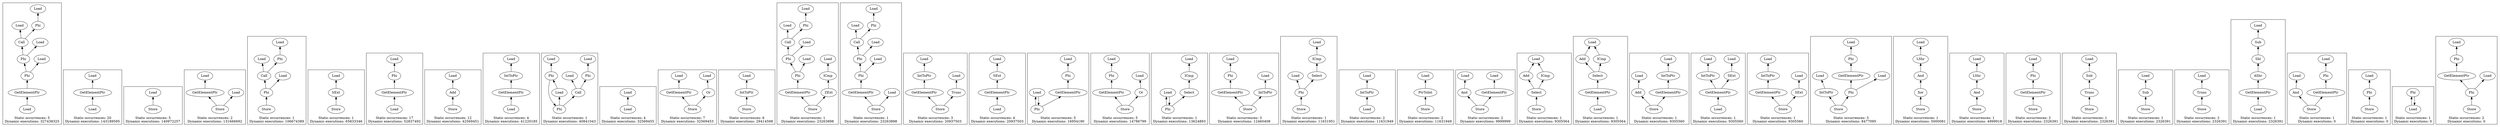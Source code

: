 strict digraph {
rankdir=BT
subgraph {
"0_89" [label="Call"]
"0_88" [label="Load"]
"0_89" -> "0_88"
"0_59" [label="Phi"]
"0_89" -> "0_59"
"0_48" [label="GetElementPtr"]
"0_47" [label="Phi"]
"0_48" -> "0_47"
"0_49" [label="Load"]
"0_49" -> "0_48"
"0_100" [label="Phi"]
"0_100" -> "0_89"
"0_52" [label="Load"]
"0_59" -> "0_52"
"0_98" [label="Load"]
"0_100" -> "0_98"
"0_44" [label="Load"]
"0_47" -> "0_44"
"0_47" -> "0_100"
cluster=true
label="Static occurrences: 5\nDynamic executions: 327438325"
}
subgraph {
"1_87" [label="GetElementPtr"]
"1_86" [label="Load"]
"1_87" -> "1_86"
"1_88" [label="Load"]
"1_88" -> "1_87"
cluster=true
label="Static occurrences: 20\nDynamic executions: 143189595"
}
subgraph {
"2_5" [label="Store"]
"2_4" [label="Load"]
"2_5" -> "2_4"
cluster=true
label="Static occurrences: 5\nDynamic executions: 140972257"
}
subgraph {
"3_92" [label="GetElementPtr"]
"3_91" [label="Load"]
"3_92" -> "3_91"
"3_93" [label="Store"]
"3_93" -> "3_92"
"3_90" [label="Load"]
"3_93" -> "3_90"
cluster=true
label="Static occurrences: 2\nDynamic executions: 131666692"
}
subgraph {
"4_89" [label="Call"]
"4_88" [label="Load"]
"4_89" -> "4_88"
"4_59" [label="Phi"]
"4_89" -> "4_59"
"4_100" [label="Phi"]
"4_100" -> "4_89"
"4_52" [label="Load"]
"4_59" -> "4_52"
"4_98" [label="Load"]
"4_100" -> "4_98"
"4_101" [label="Store"]
"4_101" -> "4_100"
cluster=true
label="Static occurrences: 1\nDynamic executions: 106674389"
}
subgraph {
"5_62" [label="SExt"]
"5_61" [label="Load"]
"5_62" -> "5_61"
"5_63" [label="Store"]
"5_63" -> "5_62"
cluster=true
label="Static occurrences: 1\nDynamic executions: 65833346"
}
subgraph {
"6_146" [label="GetElementPtr"]
"6_141" [label="Phi"]
"6_146" -> "6_141"
"6_147" [label="Load"]
"6_147" -> "6_146"
"6_139" [label="Load"]
"6_141" -> "6_139"
cluster=true
label="Static occurrences: 17\nDynamic executions: 52837492"
}
subgraph {
"7_34" [label="Add"]
"7_33" [label="Load"]
"7_34" -> "7_33"
"7_35" [label="Store"]
"7_35" -> "7_34"
cluster=true
label="Static occurrences: 12\nDynamic executions: 42569451"
}
subgraph {
"8_373" [label="GetElementPtr"]
"8_372" [label="IntToPtr"]
"8_373" -> "8_372"
"8_369" [label="Load"]
"8_372" -> "8_369"
"8_374" [label="Load"]
"8_374" -> "8_373"
cluster=true
label="Static occurrences: 4\nDynamic executions: 41220185"
}
subgraph {
"9_89" [label="Call"]
"9_88" [label="Load"]
"9_89" -> "9_88"
"9_59" [label="Phi"]
"9_89" -> "9_59"
"9_98" [label="Load"]
"9_47" [label="Phi"]
"9_98" -> "9_47"
"9_100" [label="Phi"]
"9_100" -> "9_89"
"9_52" [label="Load"]
"9_59" -> "9_52"
"9_100" -> "9_98"
"9_44" [label="Load"]
"9_47" -> "9_44"
"9_47" -> "9_100"
cluster=true
label="Static occurrences: 1\nDynamic executions: 40841043"
}
subgraph {
"10_53" [label="Load"]
"10_52" [label="Load"]
"10_53" -> "10_52"
cluster=true
label="Static occurrences: 4\nDynamic executions: 32569455"
}
subgraph {
"11_106" [label="GetElementPtr"]
"11_105" [label="Load"]
"11_106" -> "11_105"
"11_108" [label="Or"]
"11_107" [label="Load"]
"11_108" -> "11_107"
"11_109" [label="Store"]
"11_109" -> "11_106"
"11_109" -> "11_108"
cluster=true
label="Static occurrences: 7\nDynamic executions: 32569453"
}
subgraph {
"12_372" [label="IntToPtr"]
"12_369" [label="Load"]
"12_372" -> "12_369"
"12_397" [label="Store"]
"12_397" -> "12_372"
cluster=true
label="Static occurrences: 6\nDynamic executions: 29414598"
}
subgraph {
"13_89" [label="Call"]
"13_88" [label="Load"]
"13_89" -> "13_88"
"13_59" [label="Phi"]
"13_89" -> "13_59"
"13_48" [label="GetElementPtr"]
"13_47" [label="Phi"]
"13_48" -> "13_47"
"13_55" [label="ICmp"]
"13_53" [label="Load"]
"13_55" -> "13_53"
"13_100" [label="Phi"]
"13_100" -> "13_89"
"13_52" [label="Load"]
"13_59" -> "13_52"
"13_98" [label="Load"]
"13_100" -> "13_98"
"13_44" [label="Load"]
"13_47" -> "13_44"
"13_47" -> "13_100"
"13_57" [label="Store"]
"13_57" -> "13_48"
"13_56" [label="ZExt"]
"13_57" -> "13_56"
"13_56" -> "13_55"
cluster=true
label="Static occurrences: 1\nDynamic executions: 23263898"
}
subgraph {
"14_89" [label="Call"]
"14_88" [label="Load"]
"14_89" -> "14_88"
"14_59" [label="Phi"]
"14_89" -> "14_59"
"14_51" [label="GetElementPtr"]
"14_47" [label="Phi"]
"14_51" -> "14_47"
"14_100" [label="Phi"]
"14_100" -> "14_89"
"14_52" [label="Load"]
"14_59" -> "14_52"
"14_98" [label="Load"]
"14_100" -> "14_98"
"14_44" [label="Load"]
"14_47" -> "14_44"
"14_47" -> "14_100"
"14_54" [label="Store"]
"14_54" -> "14_51"
"14_53" [label="Load"]
"14_54" -> "14_53"
cluster=true
label="Static occurrences: 1\nDynamic executions: 23263898"
}
subgraph {
"15_380" [label="GetElementPtr"]
"15_372" [label="IntToPtr"]
"15_380" -> "15_372"
"15_369" [label="Load"]
"15_372" -> "15_369"
"15_400" [label="Store"]
"15_400" -> "15_380"
"15_399" [label="Trunc"]
"15_400" -> "15_399"
"15_398" [label="Load"]
"15_399" -> "15_398"
cluster=true
label="Static occurrences: 3\nDynamic executions: 20937503"
}
subgraph {
"16_166" [label="GetElementPtr"]
"16_165" [label="SExt"]
"16_166" -> "16_165"
"16_167" [label="Load"]
"16_167" -> "16_166"
"16_161" [label="Load"]
"16_165" -> "16_161"
cluster=true
label="Static occurrences: 4\nDynamic executions: 20937503"
}
subgraph {
"17_181" [label="GetElementPtr"]
"17_169" [label="Phi"]
"17_181" -> "17_169"
"17_200" [label="Load"]
"17_199" [label="Phi"]
"17_200" -> "17_199"
"17_199" -> "17_181"
"17_199" -> "17_200"
"17_167" [label="Load"]
"17_169" -> "17_167"
cluster=true
label="Static occurrences: 5\nDynamic executions: 16954190"
}
subgraph {
"18_186" [label="GetElementPtr"]
"18_169" [label="Phi"]
"18_186" -> "18_169"
"18_188" [label="Or"]
"18_187" [label="Load"]
"18_188" -> "18_187"
"18_167" [label="Load"]
"18_169" -> "18_167"
"18_189" [label="Store"]
"18_189" -> "18_186"
"18_189" -> "18_188"
cluster=true
label="Static occurrences: 5\nDynamic executions: 14786799"
}
subgraph {
"19_359" [label="ICmp"]
"19_358" [label="Load"]
"19_359" -> "19_358"
"19_364" [label="Load"]
"19_363" [label="Phi"]
"19_364" -> "19_363"
"19_363" -> "19_364"
"19_360" [label="Select"]
"19_363" -> "19_360"
"19_360" -> "19_359"
cluster=true
label="Static occurrences: 1\nDynamic executions: 13624893"
}
subgraph {
"20_401" [label="GetElementPtr"]
"20_389" [label="Phi"]
"20_401" -> "20_389"
"20_372" [label="IntToPtr"]
"20_369" [label="Load"]
"20_372" -> "20_369"
"20_387" [label="Load"]
"20_389" -> "20_387"
"20_405" [label="Store"]
"20_405" -> "20_401"
"20_405" -> "20_372"
cluster=true
label="Static occurrences: 3\nDynamic executions: 12460408"
}
subgraph {
"21_359" [label="ICmp"]
"21_358" [label="Load"]
"21_359" -> "21_358"
"21_363" [label="Phi"]
"21_364" [label="Load"]
"21_363" -> "21_364"
"21_360" [label="Select"]
"21_363" -> "21_360"
"21_360" -> "21_359"
"21_367" [label="Store"]
"21_367" -> "21_363"
cluster=true
label="Static occurrences: 1\nDynamic executions: 11631951"
}
subgraph {
"22_372" [label="IntToPtr"]
"22_369" [label="Load"]
"22_372" -> "22_369"
"22_377" [label="Load"]
"22_377" -> "22_372"
cluster=true
label="Static occurrences: 2\nDynamic executions: 11631949"
}
subgraph {
"23_378" [label="PtrToInt"]
"23_377" [label="Load"]
"23_378" -> "23_377"
"23_379" [label="Store"]
"23_379" -> "23_378"
cluster=true
label="Static occurrences: 2\nDynamic executions: 11631949"
}
subgraph {
"24_246" [label="And"]
"24_245" [label="Load"]
"24_246" -> "24_245"
"24_244" [label="GetElementPtr"]
"24_239" [label="Load"]
"24_244" -> "24_239"
"24_247" [label="Store"]
"24_247" -> "24_246"
"24_247" -> "24_244"
cluster=true
label="Static occurrences: 2\nDynamic executions: 9999999"
}
subgraph {
"25_296" [label="Add"]
"25_295" [label="Load"]
"25_296" -> "25_295"
"25_297" [label="ICmp"]
"25_297" -> "25_295"
"25_298" [label="Select"]
"25_298" -> "25_296"
"25_298" -> "25_297"
"25_299" [label="Store"]
"25_299" -> "25_298"
cluster=true
label="Static occurrences: 1\nDynamic executions: 9305564"
}
subgraph {
"26_296" [label="Add"]
"26_295" [label="Load"]
"26_296" -> "26_295"
"26_300" [label="GetElementPtr"]
"26_298" [label="Select"]
"26_300" -> "26_298"
"26_297" [label="ICmp"]
"26_297" -> "26_295"
"26_301" [label="Load"]
"26_301" -> "26_300"
"26_298" -> "26_296"
"26_298" -> "26_297"
cluster=true
label="Static occurrences: 1\nDynamic executions: 9305564"
}
subgraph {
"27_440" [label="Add"]
"27_374" [label="Load"]
"27_440" -> "27_374"
"27_373" [label="GetElementPtr"]
"27_372" [label="IntToPtr"]
"27_373" -> "27_372"
"27_369" [label="Load"]
"27_372" -> "27_369"
"27_441" [label="Store"]
"27_441" -> "27_440"
"27_441" -> "27_373"
cluster=true
label="Static occurrences: 1\nDynamic executions: 9305560"
}
subgraph {
"28_435" [label="GetElementPtr"]
"28_372" [label="IntToPtr"]
"28_435" -> "28_372"
"28_434" [label="SExt"]
"28_435" -> "28_434"
"28_369" [label="Load"]
"28_372" -> "28_369"
"28_436" [label="Load"]
"28_436" -> "28_435"
"28_374" [label="Load"]
"28_434" -> "28_374"
cluster=true
label="Static occurrences: 1\nDynamic executions: 9305560"
}
subgraph {
"29_438" [label="GetElementPtr"]
"29_430" [label="IntToPtr"]
"29_438" -> "29_430"
"29_427" [label="Load"]
"29_430" -> "29_427"
"29_437" [label="SExt"]
"29_436" [label="Load"]
"29_437" -> "29_436"
"29_439" [label="Store"]
"29_439" -> "29_438"
"29_439" -> "29_437"
cluster=true
label="Static occurrences: 1\nDynamic executions: 9305560"
}
subgraph {
"30_401" [label="GetElementPtr"]
"30_389" [label="Phi"]
"30_401" -> "30_389"
"30_372" [label="IntToPtr"]
"30_369" [label="Load"]
"30_372" -> "30_369"
"30_419" [label="Phi"]
"30_419" -> "30_401"
"30_420" [label="Load"]
"30_419" -> "30_420"
"30_387" [label="Load"]
"30_389" -> "30_387"
"30_423" [label="Store"]
"30_423" -> "30_372"
"30_423" -> "30_419"
cluster=true
label="Static occurrences: 3\nDynamic executions: 8477095"
}
subgraph {
"31_236" [label="And"]
"31_235" [label="LShr"]
"31_236" -> "31_235"
"31_232" [label="Load"]
"31_235" -> "31_232"
"31_257" [label="Store"]
"31_256" [label="Xor"]
"31_257" -> "31_256"
"31_256" -> "31_236"
cluster=true
label="Static occurrences: 1\nDynamic executions: 5000081"
}
subgraph {
"32_236" [label="And"]
"32_235" [label="LShr"]
"32_236" -> "32_235"
"32_232" [label="Load"]
"32_235" -> "32_232"
"32_238" [label="Store"]
"32_238" -> "32_236"
cluster=true
label="Static occurrences: 1\nDynamic executions: 4999918"
}
subgraph {
"33_181" [label="GetElementPtr"]
"33_169" [label="Phi"]
"33_181" -> "33_169"
"33_167" [label="Load"]
"33_169" -> "33_167"
"33_185" [label="Store"]
"33_185" -> "33_181"
cluster=true
label="Static occurrences: 2\nDynamic executions: 2326391"
}
subgraph {
"34_290" [label="Store"]
"34_288" [label="Trunc"]
"34_290" -> "34_288"
"34_286" [label="Sub"]
"34_285" [label="Load"]
"34_286" -> "34_285"
"34_288" -> "34_286"
cluster=true
label="Static occurrences: 1\nDynamic executions: 2326391"
}
subgraph {
"35_287" [label="Store"]
"35_286" [label="Sub"]
"35_287" -> "35_286"
"35_285" [label="Load"]
"35_286" -> "35_285"
cluster=true
label="Static occurrences: 1\nDynamic executions: 2326391"
}
subgraph {
"36_180" [label="Store"]
"36_179" [label="Trunc"]
"36_180" -> "36_179"
"36_178" [label="Load"]
"36_179" -> "36_178"
cluster=true
label="Static occurrences: 2\nDynamic executions: 2326391"
}
subgraph {
"37_311" [label="AShr"]
"37_310" [label="Shl"]
"37_311" -> "37_310"
"37_312" [label="GetElementPtr"]
"37_312" -> "37_311"
"37_313" [label="Load"]
"37_313" -> "37_312"
"37_286" [label="Sub"]
"37_310" -> "37_286"
"37_285" [label="Load"]
"37_286" -> "37_285"
cluster=true
label="Static occurrences: 1\nDynamic executions: 2326391"
}
subgraph {
"38_148" [label="And"]
"38_147" [label="Load"]
"38_148" -> "38_147"
"38_146" [label="GetElementPtr"]
"38_141" [label="Phi"]
"38_146" -> "38_141"
"38_139" [label="Load"]
"38_141" -> "38_139"
"38_149" [label="Store"]
"38_149" -> "38_148"
"38_149" -> "38_146"
cluster=true
label="Static occurrences: 1\nDynamic executions: 0"
}
subgraph {
"39_211" [label="Phi"]
"39_212" [label="Load"]
"39_211" -> "39_212"
"39_215" [label="Store"]
"39_215" -> "39_211"
cluster=true
label="Static occurrences: 1\nDynamic executions: 0"
}
subgraph {
"40_212" [label="Load"]
"40_211" [label="Phi"]
"40_212" -> "40_211"
"40_211" -> "40_212"
cluster=true
label="Static occurrences: 1\nDynamic executions: 0"
}
subgraph {
"41_181" [label="GetElementPtr"]
"41_169" [label="Phi"]
"41_181" -> "41_169"
"41_199" [label="Phi"]
"41_199" -> "41_181"
"41_200" [label="Load"]
"41_199" -> "41_200"
"41_167" [label="Load"]
"41_169" -> "41_167"
"41_203" [label="Store"]
"41_203" -> "41_199"
cluster=true
label="Static occurrences: 2\nDynamic executions: 0"
}
}
